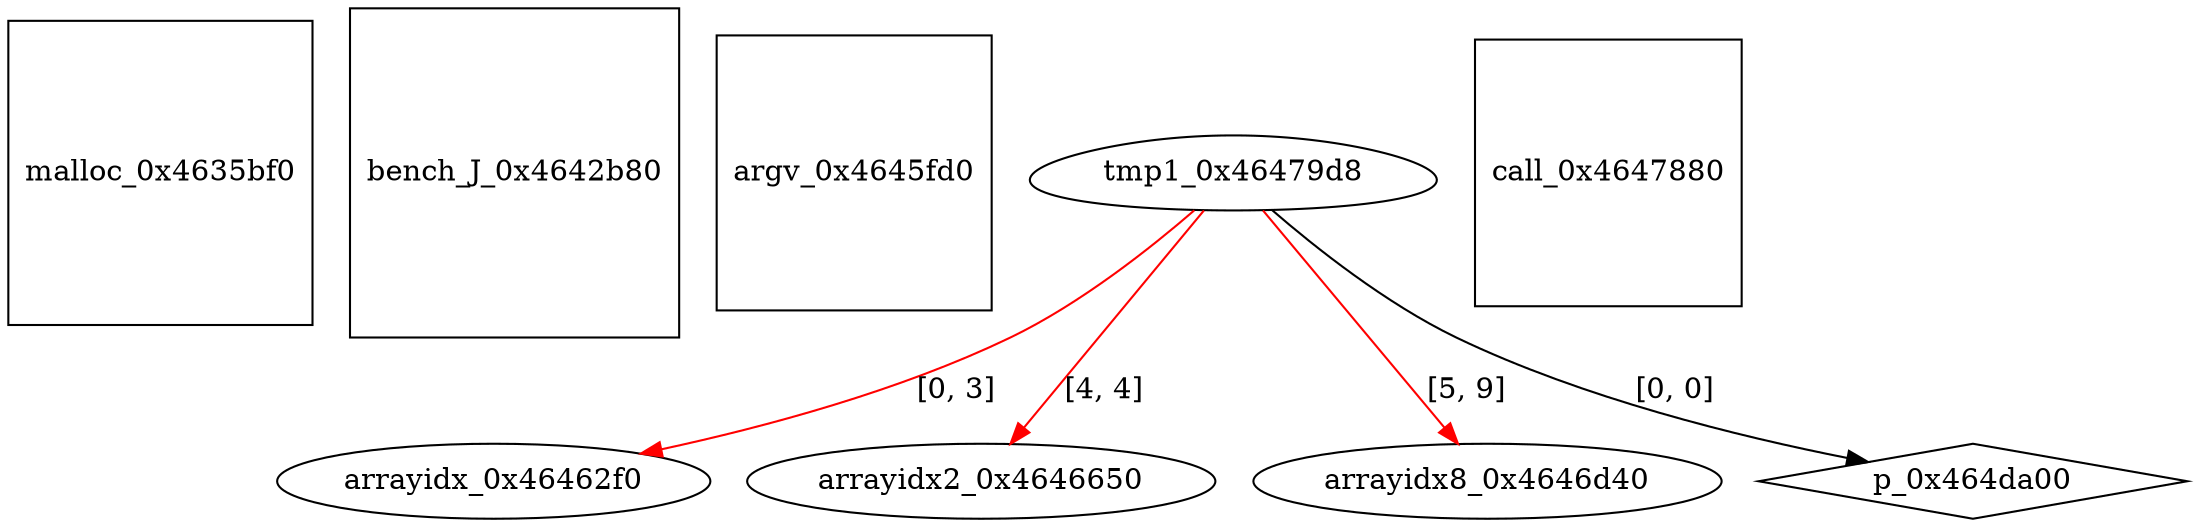 digraph grafico {
"malloc_0x4635bf0" [shape=square];
"bench_J_0x4642b80" [shape=square];
"argv_0x4645fd0" [shape=square];
"arrayidx_0x46462f0" [shape=ellipse];
"tmp1_0x46479d8" -> "arrayidx_0x46462f0" [label="[0, 3]",color=red];
"arrayidx2_0x4646650" [shape=ellipse];
"tmp1_0x46479d8" -> "arrayidx2_0x4646650" [label="[4, 4]",color=red];
"arrayidx8_0x4646d40" [shape=ellipse];
"tmp1_0x46479d8" -> "arrayidx8_0x4646d40" [label="[5, 9]",color=red];
"call_0x4647880" [shape=square];
"tmp1_0x46479d8" [shape=egg];
"p_0x464da00" [shape=diamond];
"tmp1_0x46479d8" -> "p_0x464da00" [label="[0, 0]"];
}